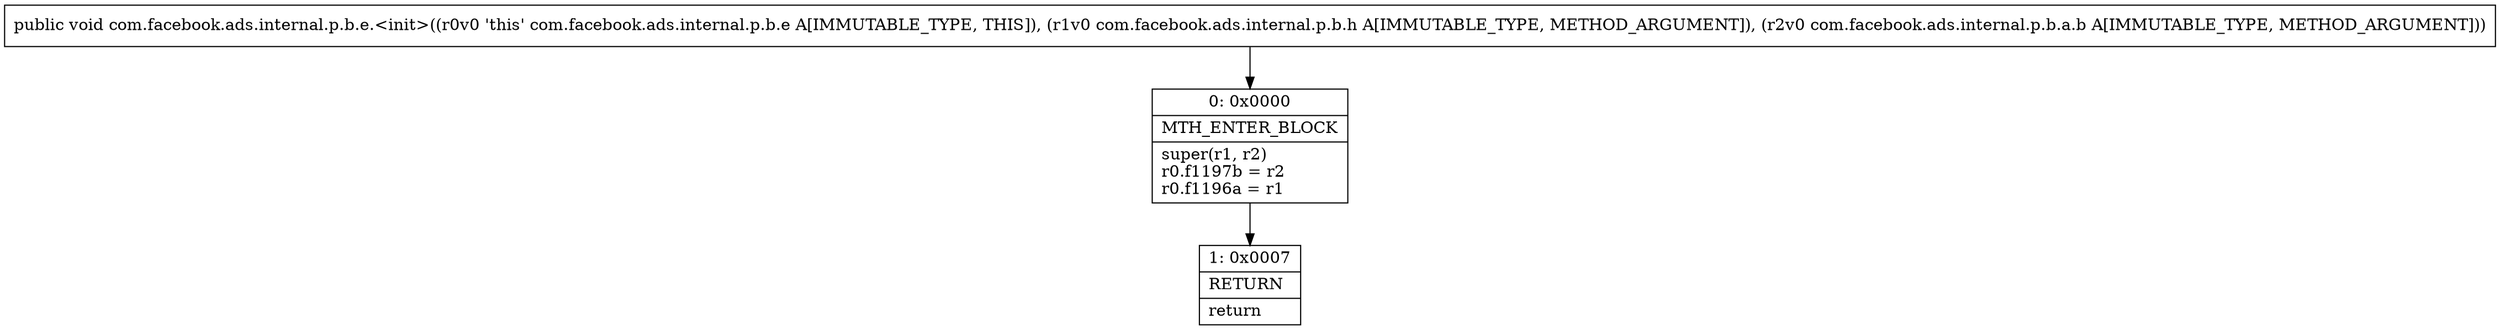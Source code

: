 digraph "CFG forcom.facebook.ads.internal.p.b.e.\<init\>(Lcom\/facebook\/ads\/internal\/p\/b\/h;Lcom\/facebook\/ads\/internal\/p\/b\/a\/b;)V" {
Node_0 [shape=record,label="{0\:\ 0x0000|MTH_ENTER_BLOCK\l|super(r1, r2)\lr0.f1197b = r2\lr0.f1196a = r1\l}"];
Node_1 [shape=record,label="{1\:\ 0x0007|RETURN\l|return\l}"];
MethodNode[shape=record,label="{public void com.facebook.ads.internal.p.b.e.\<init\>((r0v0 'this' com.facebook.ads.internal.p.b.e A[IMMUTABLE_TYPE, THIS]), (r1v0 com.facebook.ads.internal.p.b.h A[IMMUTABLE_TYPE, METHOD_ARGUMENT]), (r2v0 com.facebook.ads.internal.p.b.a.b A[IMMUTABLE_TYPE, METHOD_ARGUMENT])) }"];
MethodNode -> Node_0;
Node_0 -> Node_1;
}

